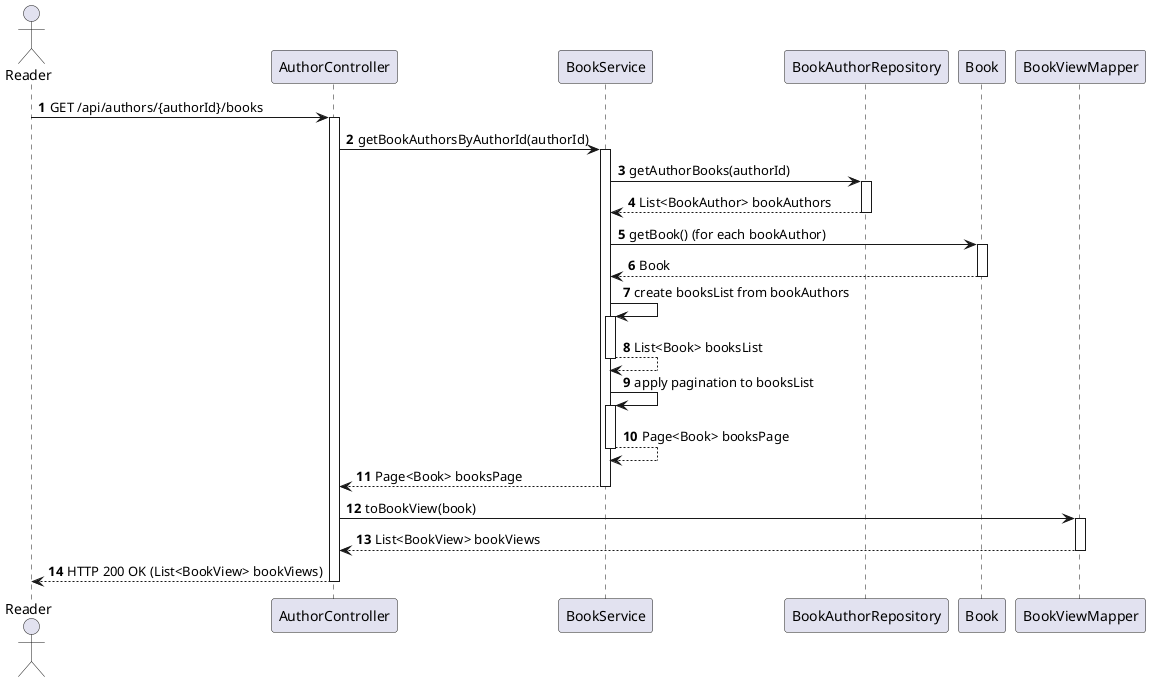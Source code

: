 @startuml
actor Reader
autonumber

Reader -> AuthorController: GET /api/authors/{authorId}/books
activate AuthorController

AuthorController -> BookService: getBookAuthorsByAuthorId(authorId)
activate BookService

BookService -> BookAuthorRepository: getAuthorBooks(authorId)
activate BookAuthorRepository
BookAuthorRepository --> BookService: List<BookAuthor> bookAuthors
deactivate BookAuthorRepository

BookService -> Book: getBook() (for each bookAuthor)
activate Book
Book --> BookService: Book
deactivate Book

BookService -> BookService: create booksList from bookAuthors
activate BookService
BookService --> BookService: List<Book> booksList
deactivate BookService

BookService -> BookService: apply pagination to booksList
activate BookService
BookService --> BookService: Page<Book> booksPage
deactivate BookService

BookService --> AuthorController: Page<Book> booksPage
deactivate BookService

AuthorController -> BookViewMapper: toBookView(book)
activate BookViewMapper
BookViewMapper --> AuthorController: List<BookView> bookViews
deactivate BookViewMapper

AuthorController --> Reader: HTTP 200 OK (List<BookView> bookViews)
deactivate AuthorController

@enduml
